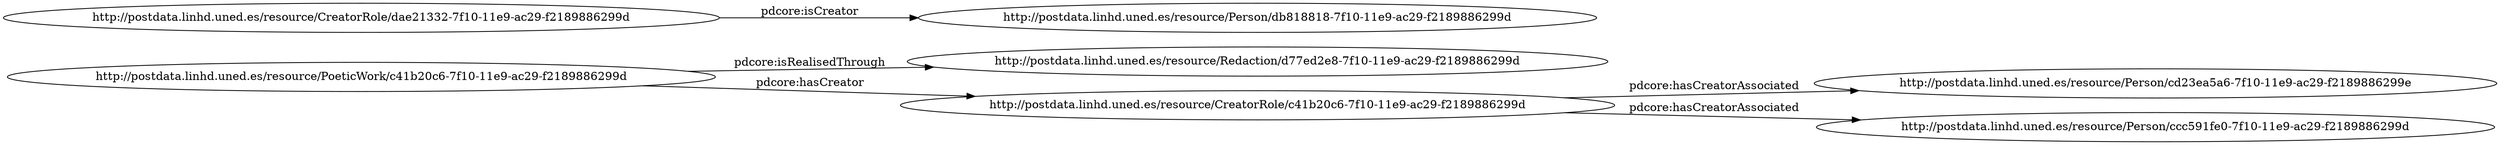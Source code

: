 digraph ar2dtool_diagram { 
rankdir=LR;
size="1501"
	"http://postdata.linhd.uned.es/resource/PoeticWork/c41b20c6-7f10-11e9-ac29-f2189886299d" -> "http://postdata.linhd.uned.es/resource/Redaction/d77ed2e8-7f10-11e9-ac29-f2189886299d" [ label = "pdcore:isRealisedThrough" ];
	"http://postdata.linhd.uned.es/resource/PoeticWork/c41b20c6-7f10-11e9-ac29-f2189886299d" -> "http://postdata.linhd.uned.es/resource/CreatorRole/c41b20c6-7f10-11e9-ac29-f2189886299d" [ label = "pdcore:hasCreator" ];
	"http://postdata.linhd.uned.es/resource/CreatorRole/dae21332-7f10-11e9-ac29-f2189886299d" -> "http://postdata.linhd.uned.es/resource/Person/db818818-7f10-11e9-ac29-f2189886299d" [ label = "pdcore:isCreator" ];
	"http://postdata.linhd.uned.es/resource/CreatorRole/c41b20c6-7f10-11e9-ac29-f2189886299d" -> "http://postdata.linhd.uned.es/resource/Person/cd23ea5a6-7f10-11e9-ac29-f2189886299e" [ label = "pdcore:hasCreatorAssociated" ];
	"http://postdata.linhd.uned.es/resource/CreatorRole/c41b20c6-7f10-11e9-ac29-f2189886299d" -> "http://postdata.linhd.uned.es/resource/Person/ccc591fe0-7f10-11e9-ac29-f2189886299d" [ label = "pdcore:hasCreatorAssociated" ];

}
